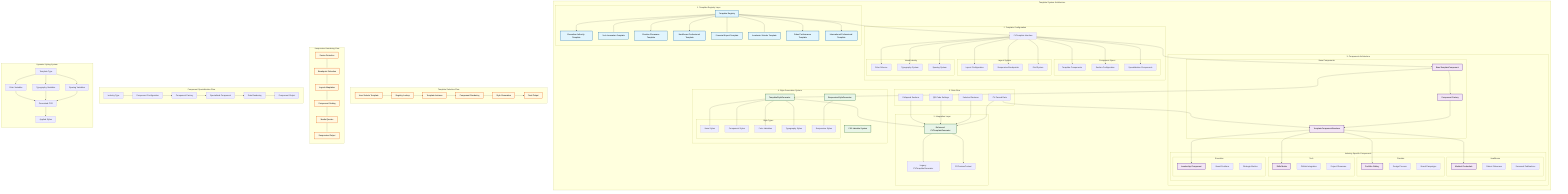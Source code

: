 graph TB
    subgraph "Template System Architecture"
        direction TB
        
        subgraph "1. Template Registry Layer"
            TR[Template Registry]
            TD1[Executive Authority Template]
            TD2[Tech Innovation Template]
            TD3[Creative Showcase Template]
            TD4[Healthcare Professional Template]
            TD5[Financial Expert Template]
            TD6[Academic Scholar Template]
            TD7[Sales Performance Template]
            TD8[International Professional Template]
            
            TR --> TD1
            TR --> TD2
            TR --> TD3
            TR --> TD4
            TR --> TD5
            TR --> TD6
            TR --> TD7
            TR --> TD8
        end
        
        subgraph "2. Template Configuration"
            direction LR
            TC[CVTemplate Interface]
            
            subgraph "Visual Identity"
                CS[Color Scheme]
                TS[Typography System]
                SS[Spacing System]
            end
            
            subgraph "Layout System"
                LC[Layout Configuration]
                RB[Responsive Breakpoints]
                GS[Grid System]
            end
            
            subgraph "Component Specs"
                TCS[Template Components]
                SC[Section Configuration]
                SPC[Specialization Components]
            end
            
            TC --> CS
            TC --> TS
            TC --> SS
            TC --> LC
            TC --> RB
            TC --> GS
            TC --> TCS
            TC --> SC
            TC --> SPC
        end
        
        subgraph "3. Component Architecture"
            direction TB
            
            subgraph "Base Components"
                BTC[BaseTemplateComponent]
                CF[Component Factory]
                TCR[TemplateComponentRenderer]
            end
            
            subgraph "Industry-Specific Components"
                direction LR
                
                subgraph "Executive"
                    LC1[Leadership Component]
                    BP[Board Positions]
                    SM[Strategic Metrics]
                end
                
                subgraph "Tech"
                    SKM[Skills Matrix]
                    GI[GitHub Integration]
                    PS[Project Showcase]
                end
                
                subgraph "Creative"
                    PG[Portfolio Gallery]
                    DP[Design Process]
                    BC[Brand Campaigns]
                end
                
                subgraph "Healthcare"
                    MC[Medical Credentials]
                    PO[Patient Outcomes]
                    RP[Research Publications]
                end
            end
            
            BTC --> CF
            CF --> TCR
            TCR --> LC1
            TCR --> SKM
            TCR --> PG
            TCR --> MC
        end
        
        subgraph "4. Style Generation System"
            TSG[TemplateStyleGenerator]
            RSG[ResponsiveStyleGenerator]
            CVS[CSS Variable System]
            
            subgraph "Style Types"
                BS[Base Styles]
                CompS[Component Styles]
                RS[Responsive Styles]
                CS2[Color Variables]
                TyS[Typography Styles]
            end
            
            TSG --> BS
            TSG --> CompS
            TSG --> CS2
            TSG --> TyS
            RSG --> RS
        end
        
        subgraph "5. Integration Layer"
            direction TB
            ECTG[Enhanced CVTemplateGenerator]
            LCG[Legacy CVTemplateGenerator]
            CVP[CVPreviewContent]
            
            ECTG --> LCG
            ECTG --> CVP
        end
        
        subgraph "6. Data Flow"
            direction LR
            CVD[CV Parsed Data]
            SF[Selected Features]
            QRS[QR Code Settings]
            CS3[Collapsed Sections]
            
            CVD --> ECTG
            SF --> ECTG
            QRS --> ECTG
            CS3 --> ECTG
        end
    end
    
    %% Connections between layers
    TR --> TC
    TC --> BTC
    BTC --> TSG
    TSG --> ECTG
    CVD --> TCR
    
    %% Template selection flow
    subgraph "Template Selection Flow"
        direction LR
        US[User Selects Template]
        TR2[Registry Lookup]
        TI[Template Instance]
        CR[Component Rendering]
        SG[Style Generation]
        FO[Final Output]
        
        US --> TR2
        TR2 --> TI
        TI --> CR
        CR --> SG
        SG --> FO
    end
    
    %% Responsive rendering flow
    subgraph "Responsive Rendering Flow"
        direction TB
        DT[Device Detection]
        BP2[Breakpoint Selection]
        LA[Layout Adaptation]
        CS4[Component Scaling]
        MQ[Media Queries]
        RO[Responsive Output]
        
        DT --> BP2
        BP2 --> LA
        LA --> CS4
        CS4 --> MQ
        MQ --> RO
    end
    
    %% Component specialization flow
    subgraph "Component Specialization Flow"
        direction LR
        IT[Industry Type]
        CC[Component Configuration]
        CF2[Component Factory]
        SC2[Specialized Component]
        DR[Data Rendering]
        CO[Component Output]
        
        IT --> CC
        CC --> CF2
        CF2 --> SC2
        SC2 --> DR
        DR --> CO
    end
    
    %% Styling System Flow
    subgraph "Dynamic Styling System"
        direction TB
        TT[Template Type]
        CV[Color Variables]
        TV[Typography Variables]
        SV[Spacing Variables]
        CSS[Generated CSS]
        AS[Applied Styles]
        
        TT --> CV
        TT --> TV
        TT --> SV
        CV --> CSS
        TV --> CSS
        SV --> CSS
        CSS --> AS
    end
    
    classDef templateClass fill:#e1f5fe,stroke:#01579b,stroke-width:2px,color:#000
    classDef componentClass fill:#f3e5f5,stroke:#4a148c,stroke-width:2px,color:#000
    classDef systemClass fill:#e8f5e8,stroke:#1b5e20,stroke-width:2px,color:#000
    classDef flowClass fill:#fff8e1,stroke:#e65100,stroke-width:2px,color:#000
    
    class TR,TD1,TD2,TD3,TD4,TD5,TD6,TD7,TD8 templateClass
    class BTC,CF,TCR,LC1,SKM,PG,MC componentClass
    class TSG,RSG,CVS,ECTG systemClass
    class US,TR2,TI,CR,SG,FO,DT,BP2,LA,CS4,MQ,RO flowClass